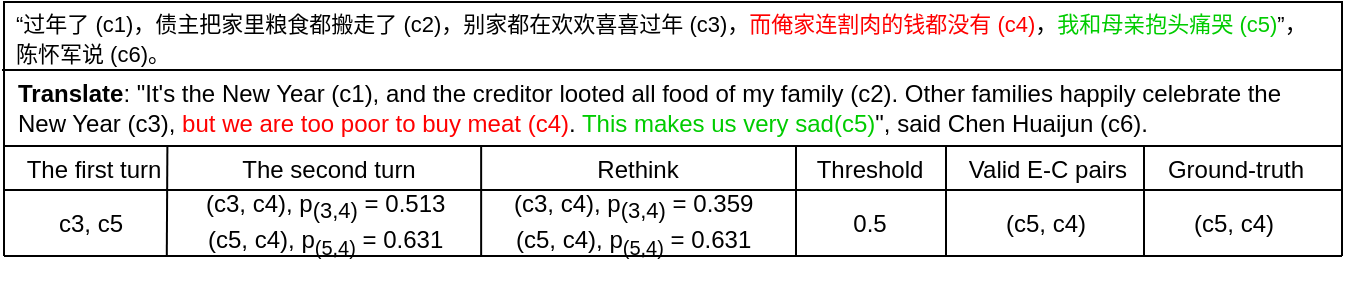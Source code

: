 <mxfile version="15.1.2" type="github">
  <diagram id="V7NijbZ8-neQCBAYilDO" name="Page-1">
    <mxGraphModel dx="748" dy="388" grid="1" gridSize="10" guides="1" tooltips="1" connect="1" arrows="1" fold="1" page="1" pageScale="1" pageWidth="680" pageHeight="150" math="0" shadow="0">
      <root>
        <mxCell id="0" />
        <mxCell id="1" parent="0" />
        <mxCell id="B6Ykx06Y0KXSMNwooNur-1" value="" style="rounded=0;whiteSpace=wrap;html=1;shadow=0;glass=0;sketch=0;strokeWidth=1;gradientColor=#FFFFFF;fillColor=none;" parent="1" vertex="1">
          <mxGeometry x="1" y="1" width="669" height="72" as="geometry" />
        </mxCell>
        <mxCell id="B6Ykx06Y0KXSMNwooNur-2" value="&lt;b&gt;Translate&lt;/b&gt;: &quot;It&#39;s the New Year (c1), and the creditor looted all food of my family (c2). Other families happily celebrate the New Year (c3),&amp;nbsp;&lt;font color=&quot;#ff0000&quot;&gt;but we are too poor to buy meat (c4)&lt;/font&gt;. &lt;font color=&quot;#00cc00&quot;&gt;This makes us very sad(c5)&lt;/font&gt;&quot;, said Chen Huaijun (c6).&lt;p style=&quot;line-height: 140%&quot;&gt;&lt;/p&gt;" style="text;html=1;fillColor=none;align=left;verticalAlign=middle;whiteSpace=wrap;rounded=0;strokeWidth=0;" parent="1" vertex="1">
          <mxGeometry x="6.32" y="35" width="653.68" height="50" as="geometry" />
        </mxCell>
        <mxCell id="B6Ykx06Y0KXSMNwooNur-3" value="Ground-truth" style="text;html=1;strokeColor=none;fillColor=none;align=center;verticalAlign=middle;whiteSpace=wrap;rounded=0;shadow=0;glass=0;sketch=0;" parent="1" vertex="1">
          <mxGeometry x="576" y="75" width="82" height="20" as="geometry" />
        </mxCell>
        <mxCell id="B6Ykx06Y0KXSMNwooNur-4" value="&lt;font style=&quot;font-size: 12px&quot;&gt;The first turn&lt;/font&gt;" style="text;html=1;strokeColor=none;fillColor=none;align=center;verticalAlign=middle;whiteSpace=wrap;rounded=0;shadow=0;glass=0;sketch=0;" parent="1" vertex="1">
          <mxGeometry x="10.14" y="75" width="72.25" height="20" as="geometry" />
        </mxCell>
        <mxCell id="B6Ykx06Y0KXSMNwooNur-5" value="The second turn" style="text;html=1;strokeColor=none;fillColor=none;align=center;verticalAlign=middle;whiteSpace=wrap;rounded=0;shadow=0;glass=0;sketch=0;" parent="1" vertex="1">
          <mxGeometry x="113.76" y="75" width="99" height="20" as="geometry" />
        </mxCell>
        <mxCell id="B6Ykx06Y0KXSMNwooNur-6" value="Rethink" style="text;html=1;strokeColor=none;fillColor=none;align=center;verticalAlign=middle;whiteSpace=wrap;rounded=0;shadow=0;glass=0;sketch=0;" parent="1" vertex="1">
          <mxGeometry x="278" y="75" width="80" height="20" as="geometry" />
        </mxCell>
        <mxCell id="B6Ykx06Y0KXSMNwooNur-7" value="Valid E-C pairs" style="text;html=1;strokeColor=none;fillColor=none;align=center;verticalAlign=middle;whiteSpace=wrap;rounded=0;shadow=0;glass=0;sketch=0;" parent="1" vertex="1">
          <mxGeometry x="477.08" y="75" width="92" height="20" as="geometry" />
        </mxCell>
        <mxCell id="B6Ykx06Y0KXSMNwooNur-8" value="c3, c5" style="text;html=1;strokeColor=none;fillColor=none;align=center;verticalAlign=middle;whiteSpace=wrap;rounded=0;shadow=0;glass=0;sketch=0;" parent="1" vertex="1">
          <mxGeometry x="11.64" y="105.5" width="64.82" height="13" as="geometry" />
        </mxCell>
        <mxCell id="B6Ykx06Y0KXSMNwooNur-9" value="&lt;p&gt;(c3, c4), p&lt;sub&gt;&lt;font style=&quot;font-size: 11px&quot;&gt;(3,4)&lt;/font&gt;&lt;/sub&gt; = 0.513&amp;nbsp; (c5, c4), p&lt;sub&gt;(5,4)&lt;/sub&gt; = 0.631&amp;nbsp;&lt;br&gt;&lt;/p&gt;" style="text;html=1;strokeColor=none;fillColor=none;align=center;verticalAlign=middle;whiteSpace=wrap;rounded=0;shadow=0;glass=0;sketch=0;" parent="1" vertex="1">
          <mxGeometry x="90.76" y="95" width="145" height="34" as="geometry" />
        </mxCell>
        <mxCell id="B6Ykx06Y0KXSMNwooNur-11" value="(c5, c4)" style="text;html=1;strokeColor=none;fillColor=none;align=center;verticalAlign=middle;whiteSpace=wrap;rounded=0;shadow=0;glass=0;sketch=0;" parent="1" vertex="1">
          <mxGeometry x="474.83" y="105.5" width="94.25" height="13" as="geometry" />
        </mxCell>
        <mxCell id="B6Ykx06Y0KXSMNwooNur-12" value="Threshold" style="text;html=1;strokeColor=none;fillColor=none;align=center;verticalAlign=middle;whiteSpace=wrap;rounded=0;shadow=0;glass=0;sketch=0;" parent="1" vertex="1">
          <mxGeometry x="407" y="75" width="54" height="20" as="geometry" />
        </mxCell>
        <mxCell id="B6Ykx06Y0KXSMNwooNur-13" value="0.5" style="text;html=1;strokeColor=none;fillColor=none;align=center;verticalAlign=middle;whiteSpace=wrap;rounded=0;shadow=0;glass=0;sketch=0;" parent="1" vertex="1">
          <mxGeometry x="414" y="105.5" width="40" height="13" as="geometry" />
        </mxCell>
        <mxCell id="B6Ykx06Y0KXSMNwooNur-14" value="&lt;span style=&quot;font-size: 11px&quot;&gt;“过年了 (c1)，债主把家里粮食都搬走了 (c2)，别家都在欢欢喜喜过年 (c3)，&lt;font color=&quot;#ff0000&quot;&gt;而俺家连割肉的钱都没有 (c4)&lt;/font&gt;，&lt;font color=&quot;#00cc00&quot;&gt;我和母亲抱头痛哭 (c5)&lt;/font&gt;”，陈怀军说 (c6)。&lt;/span&gt;" style="text;html=1;strokeColor=none;fillColor=none;align=left;verticalAlign=middle;whiteSpace=wrap;rounded=0;" parent="1" vertex="1">
          <mxGeometry x="5.32" y="4" width="654.68" height="30" as="geometry" />
        </mxCell>
        <mxCell id="B6Ykx06Y0KXSMNwooNur-16" value="(c5, c4)" style="text;html=1;strokeColor=none;fillColor=none;align=center;verticalAlign=middle;whiteSpace=wrap;rounded=0;shadow=0;glass=0;sketch=0;" parent="1" vertex="1">
          <mxGeometry x="575" y="105.5" width="81.56" height="13" as="geometry" />
        </mxCell>
        <mxCell id="B6Ykx06Y0KXSMNwooNur-18" value="" style="endArrow=none;html=1;entryX=0.123;entryY=0.016;entryDx=0;entryDy=0;entryPerimeter=0;endSize=7;startSize=7;" parent="1" edge="1">
          <mxGeometry width="50" height="50" relative="1" as="geometry">
            <mxPoint x="239.57" y="128" as="sourcePoint" />
            <mxPoint x="239.57" y="73" as="targetPoint" />
          </mxGeometry>
        </mxCell>
        <mxCell id="B6Ykx06Y0KXSMNwooNur-19" value="" style="endArrow=none;html=1;entryX=0.123;entryY=0.016;entryDx=0;entryDy=0;entryPerimeter=0;endSize=7;startSize=7;" parent="1" edge="1">
          <mxGeometry width="50" height="50" relative="1" as="geometry">
            <mxPoint x="397" y="128" as="sourcePoint" />
            <mxPoint x="397" y="73" as="targetPoint" />
          </mxGeometry>
        </mxCell>
        <mxCell id="B6Ykx06Y0KXSMNwooNur-22" value="" style="endArrow=none;html=1;startSize=7;endSize=7;" parent="1" edge="1">
          <mxGeometry width="50" height="50" relative="1" as="geometry">
            <mxPoint x="472" y="128" as="sourcePoint" />
            <mxPoint x="472" y="73" as="targetPoint" />
          </mxGeometry>
        </mxCell>
        <mxCell id="B6Ykx06Y0KXSMNwooNur-26" value="&lt;p&gt;(c3, c4), p&lt;sub&gt;&lt;font style=&quot;font-size: 11px&quot;&gt;(3,4)&lt;/font&gt;&lt;/sub&gt; = 0.359&amp;nbsp; (c5, c4), p&lt;sub&gt;(5,4)&lt;/sub&gt; = 0.631&amp;nbsp;&lt;br&gt;&lt;/p&gt;" style="text;html=1;strokeColor=none;fillColor=none;align=center;verticalAlign=middle;whiteSpace=wrap;rounded=0;shadow=0;glass=0;sketch=0;" parent="1" vertex="1">
          <mxGeometry x="245" y="95" width="145" height="34" as="geometry" />
        </mxCell>
        <mxCell id="XLfQ2mSMIF4sEPWULRuI-1" value="" style="endArrow=none;html=1;" parent="1" edge="1">
          <mxGeometry width="50" height="50" relative="1" as="geometry">
            <mxPoint y="35" as="sourcePoint" />
            <mxPoint x="670" y="35" as="targetPoint" />
          </mxGeometry>
        </mxCell>
        <mxCell id="XLfQ2mSMIF4sEPWULRuI-2" value="" style="endArrow=none;html=1;entryX=0.123;entryY=0.016;entryDx=0;entryDy=0;entryPerimeter=0;endSize=7;startSize=7;" parent="1" edge="1">
          <mxGeometry width="50" height="50" relative="1" as="geometry">
            <mxPoint x="82.39" y="128" as="sourcePoint" />
            <mxPoint x="82.696" y="73" as="targetPoint" />
          </mxGeometry>
        </mxCell>
        <mxCell id="XLfQ2mSMIF4sEPWULRuI-3" value="" style="endArrow=none;html=1;" parent="1" edge="1">
          <mxGeometry width="50" height="50" relative="1" as="geometry">
            <mxPoint x="670" y="95" as="sourcePoint" />
            <mxPoint x="1" y="95" as="targetPoint" />
          </mxGeometry>
        </mxCell>
        <mxCell id="PUSmqYg_xRPAUyy4Re-X-2" value="" style="endArrow=none;html=1;startSize=7;endSize=7;" edge="1" parent="1">
          <mxGeometry width="50" height="50" relative="1" as="geometry">
            <mxPoint x="571" y="128" as="sourcePoint" />
            <mxPoint x="571" y="73" as="targetPoint" />
          </mxGeometry>
        </mxCell>
        <mxCell id="PUSmqYg_xRPAUyy4Re-X-5" value="" style="endArrow=none;html=1;entryX=0.123;entryY=0.016;entryDx=0;entryDy=0;entryPerimeter=0;endSize=7;startSize=7;" edge="1" parent="1">
          <mxGeometry width="50" height="50" relative="1" as="geometry">
            <mxPoint x="1.0" y="128" as="sourcePoint" />
            <mxPoint x="1" y="72" as="targetPoint" />
          </mxGeometry>
        </mxCell>
        <mxCell id="PUSmqYg_xRPAUyy4Re-X-6" value="" style="endArrow=none;html=1;startSize=7;endSize=7;" edge="1" parent="1">
          <mxGeometry width="50" height="50" relative="1" as="geometry">
            <mxPoint x="670" y="128" as="sourcePoint" />
            <mxPoint x="670" y="73" as="targetPoint" />
          </mxGeometry>
        </mxCell>
        <mxCell id="PUSmqYg_xRPAUyy4Re-X-7" value="" style="endArrow=none;html=1;" edge="1" parent="1">
          <mxGeometry width="50" height="50" relative="1" as="geometry">
            <mxPoint x="670" y="128" as="sourcePoint" />
            <mxPoint x="1" y="128" as="targetPoint" />
          </mxGeometry>
        </mxCell>
      </root>
    </mxGraphModel>
  </diagram>
</mxfile>
